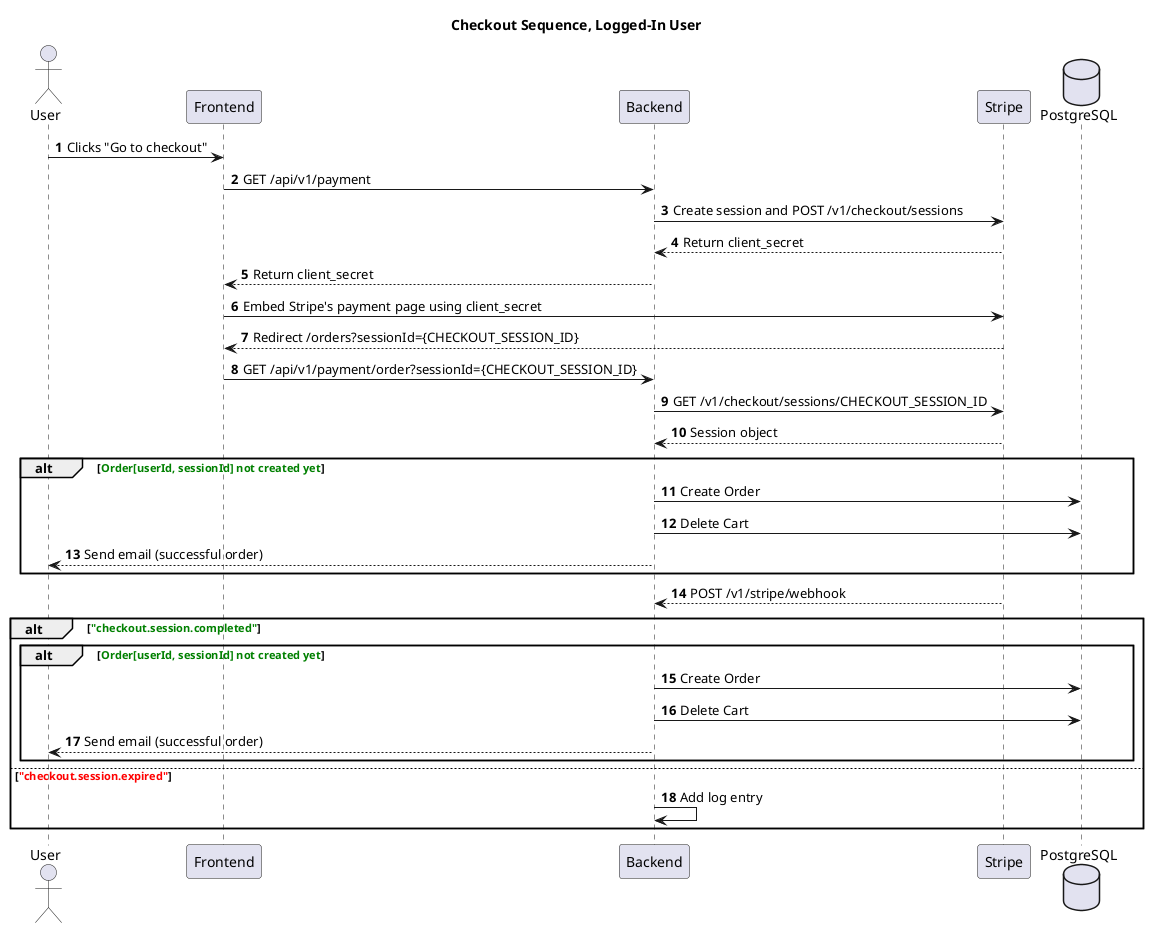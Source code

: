 @startuml
'https://plantuml.com/sequence-diagram

autonumber

title Checkout Sequence, Logged-In User

actor "User" as user
participant "Frontend" as fe
participant "Backend" as be
participant "Stripe" as stripe
database "PostgreSQL" as db

user -> fe: Clicks "Go to checkout"
fe -> be: GET /api/v1/payment
be -> stripe: Create session and POST /v1/checkout/sessions
be <-- stripe: Return client_secret
be --> fe: Return client_secret
fe -> stripe: Embed Stripe's payment page using client_secret
fe <-- stripe: Redirect /orders?sessionId={CHECKOUT_SESSION_ID}
fe -> be: GET /api/v1/payment/order?sessionId={CHECKOUT_SESSION_ID}
be -> stripe: GET /v1/checkout/sessions/CHECKOUT_SESSION_ID
be <-- stripe: Session object
alt <font color=green>Order[userId, sessionId] not created yet</font>
    be -> db: Create Order
    be -> db: Delete Cart
    user <-- be: Send email (successful order)
end

be <-- stripe: POST /v1/stripe/webhook
alt <font color=green>"checkout.session.completed"</font>
    alt <font color=green>Order[userId, sessionId] not created yet</font>
        be -> db: Create Order
        be -> db: Delete Cart
        user <-- be: Send email (successful order)
    end
else <font color=red>"checkout.session.expired"</font>
    be -> be: Add log entry
end
@enduml